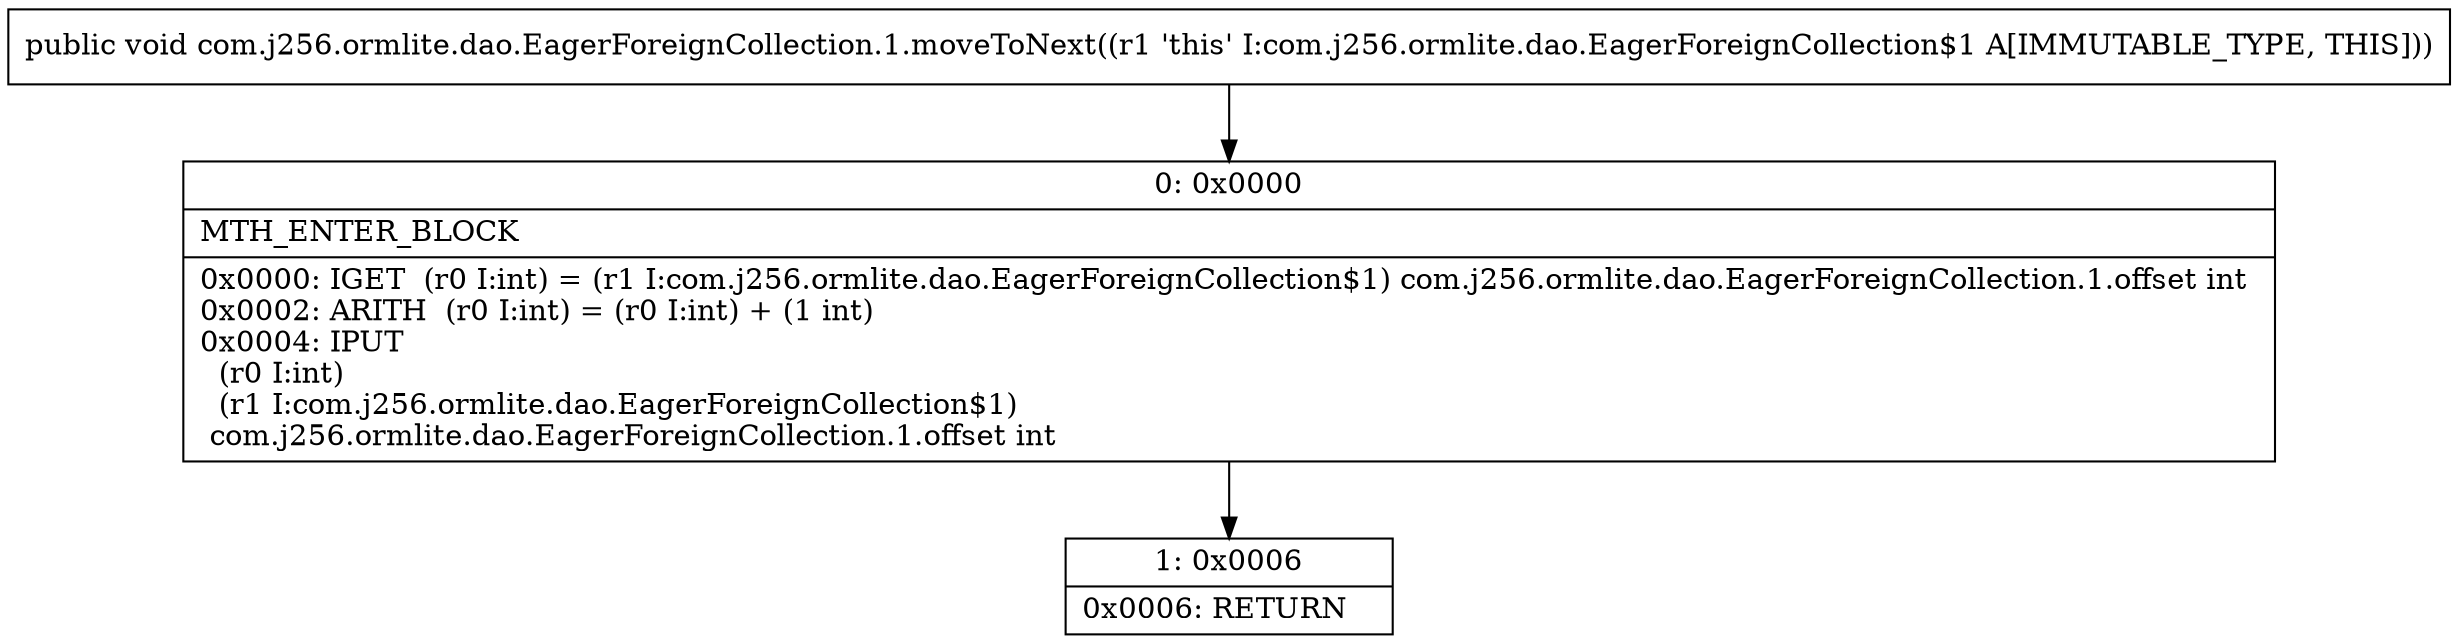 digraph "CFG forcom.j256.ormlite.dao.EagerForeignCollection.1.moveToNext()V" {
Node_0 [shape=record,label="{0\:\ 0x0000|MTH_ENTER_BLOCK\l|0x0000: IGET  (r0 I:int) = (r1 I:com.j256.ormlite.dao.EagerForeignCollection$1) com.j256.ormlite.dao.EagerForeignCollection.1.offset int \l0x0002: ARITH  (r0 I:int) = (r0 I:int) + (1 int) \l0x0004: IPUT  \l  (r0 I:int)\l  (r1 I:com.j256.ormlite.dao.EagerForeignCollection$1)\l com.j256.ormlite.dao.EagerForeignCollection.1.offset int \l}"];
Node_1 [shape=record,label="{1\:\ 0x0006|0x0006: RETURN   \l}"];
MethodNode[shape=record,label="{public void com.j256.ormlite.dao.EagerForeignCollection.1.moveToNext((r1 'this' I:com.j256.ormlite.dao.EagerForeignCollection$1 A[IMMUTABLE_TYPE, THIS])) }"];
MethodNode -> Node_0;
Node_0 -> Node_1;
}

